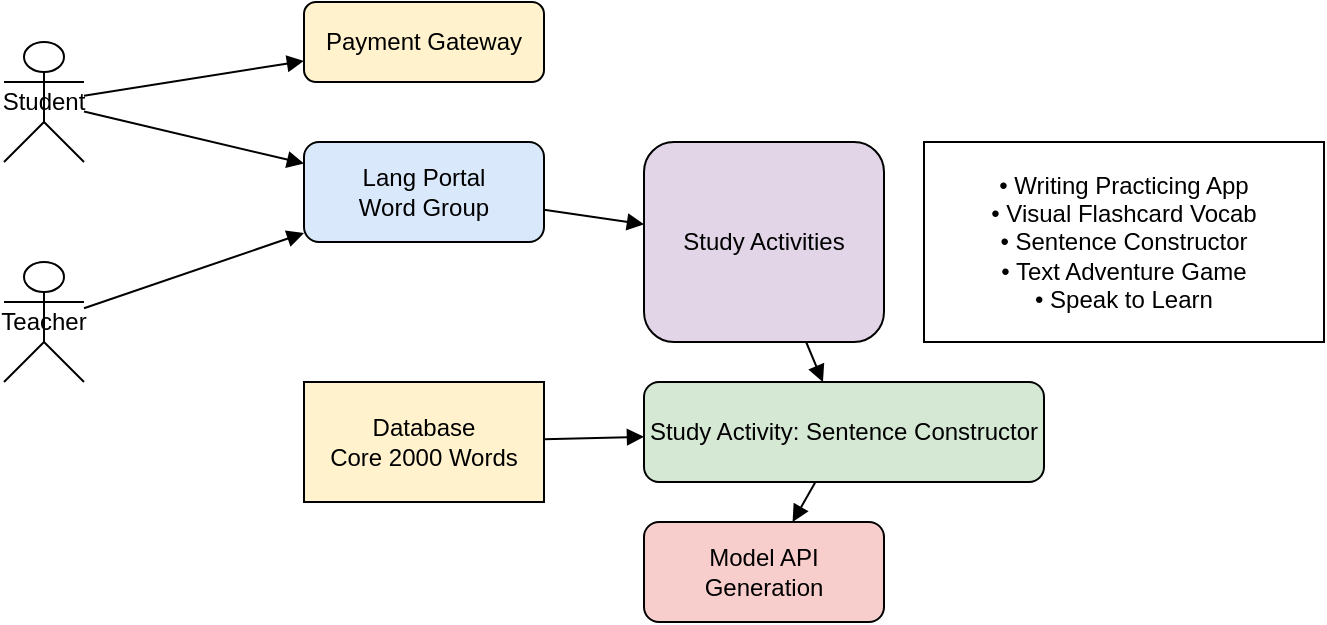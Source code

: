 <mxfile>
  <diagram name="GenAI Language Learning Flow" id="LangLearnGenAIFlow">
    <mxGraphModel dx="1000" dy="800" grid="1" gridSize="10" guides="1" tooltips="1" connect="1" arrows="1" fold="1" page="1" pageScale="1" pageWidth="827" pageHeight="1169">
      <root>
        <mxCell id="0"/>
        <mxCell id="1" parent="0"/>
        
        <!-- Actors -->
        <mxCell id="2" value="Student" style="shape=umlActor;whiteSpace=wrap;html=1;" vertex="1" parent="1">
          <mxGeometry x="100" y="40" width="40" height="60" as="geometry"/>
        </mxCell>
        <mxCell id="3" value="Teacher" style="shape=umlActor;whiteSpace=wrap;html=1;" vertex="1" parent="1">
          <mxGeometry x="100" y="150" width="40" height="60" as="geometry"/>
        </mxCell>

        <!-- Lang Portal -->
        <mxCell id="4" value="Lang Portal&#xa;Word Group" style="rounded=1;whiteSpace=wrap;html=1;fillColor=#dae8fc;" vertex="1" parent="1">
          <mxGeometry x="250" y="90" width="120" height="50" as="geometry"/>
        </mxCell>

        <!-- Payment Gateway -->
        <mxCell id="5" value="Payment Gateway" style="rounded=1;whiteSpace=wrap;html=1;fillColor=#fff2cc;" vertex="1" parent="1">
          <mxGeometry x="250" y="20" width="120" height="40" as="geometry"/>
        </mxCell>

        <!-- Study Activities -->
        <mxCell id="6" value="Study Activities" style="rounded=1;whiteSpace=wrap;html=1;fillColor=#e1d5e7;" vertex="1" parent="1">
          <mxGeometry x="420" y="90" width="120" height="100" as="geometry"/>
        </mxCell>

        <!-- Activities List -->
        <mxCell id="7" value="• Writing Practicing App&#xa;• Visual Flashcard Vocab&#xa;• Sentence Constructor&#xa;• Text Adventure Game&#xa;• Speak to Learn" style="whiteSpace=wrap;html=1;" vertex="1" parent="1">
          <mxGeometry x="560" y="90" width="200" height="100" as="geometry"/>
        </mxCell>

        <!-- Sentence Constructor Output -->
        <mxCell id="8" value="Study Activity: Sentence Constructor" style="rounded=1;whiteSpace=wrap;html=1;fillColor=#d5e8d4;" vertex="1" parent="1">
          <mxGeometry x="420" y="210" width="200" height="50" as="geometry"/>
        </mxCell>

        <!-- Database -->
        <mxCell id="9" value="Database&#xa;Core 2000 Words" style="shape=database;whiteSpace=wrap;html=1;fillColor=#fff2cc;" vertex="1" parent="1">
          <mxGeometry x="250" y="210" width="120" height="60" as="geometry"/>
        </mxCell>

        <!-- Model API -->
        <mxCell id="10" value="Model API&#xa;Generation" style="rounded=1;whiteSpace=wrap;html=1;fillColor=#f8cecc;" vertex="1" parent="1">
          <mxGeometry x="420" y="280" width="120" height="50" as="geometry"/>
        </mxCell>

        <!-- Edges -->
        <mxCell id="11" style="endArrow=block;html=1;" edge="1" parent="1" source="2" target="4"><mxGeometry relative="1" as="geometry"/></mxCell>
        <mxCell id="12" style="endArrow=block;html=1;" edge="1" parent="1" source="3" target="4"><mxGeometry relative="1" as="geometry"/></mxCell>
        <mxCell id="13" style="endArrow=block;html=1;" edge="1" parent="1" source="4" target="6"><mxGeometry relative="1" as="geometry"/></mxCell>
        <mxCell id="14" style="endArrow=block;html=1;" edge="1" parent="1" source="6" target="8"><mxGeometry relative="1" as="geometry"/></mxCell>
        <mxCell id="15" style="endArrow=block;html=1;" edge="1" parent="1" source="9" target="8"><mxGeometry relative="1" as="geometry"/></mxCell>
        <mxCell id="16" style="endArrow=block;html=1;" edge="1" parent="1" source="8" target="10"><mxGeometry relative="1" as="geometry"/></mxCell>
        <mxCell id="17" style="endArrow=block;html=1;" edge="1" parent="1" source="2" target="5"><mxGeometry relative="1" as="geometry"/></mxCell>
      </root>
    </mxGraphModel>
  </diagram>
</mxfile>

